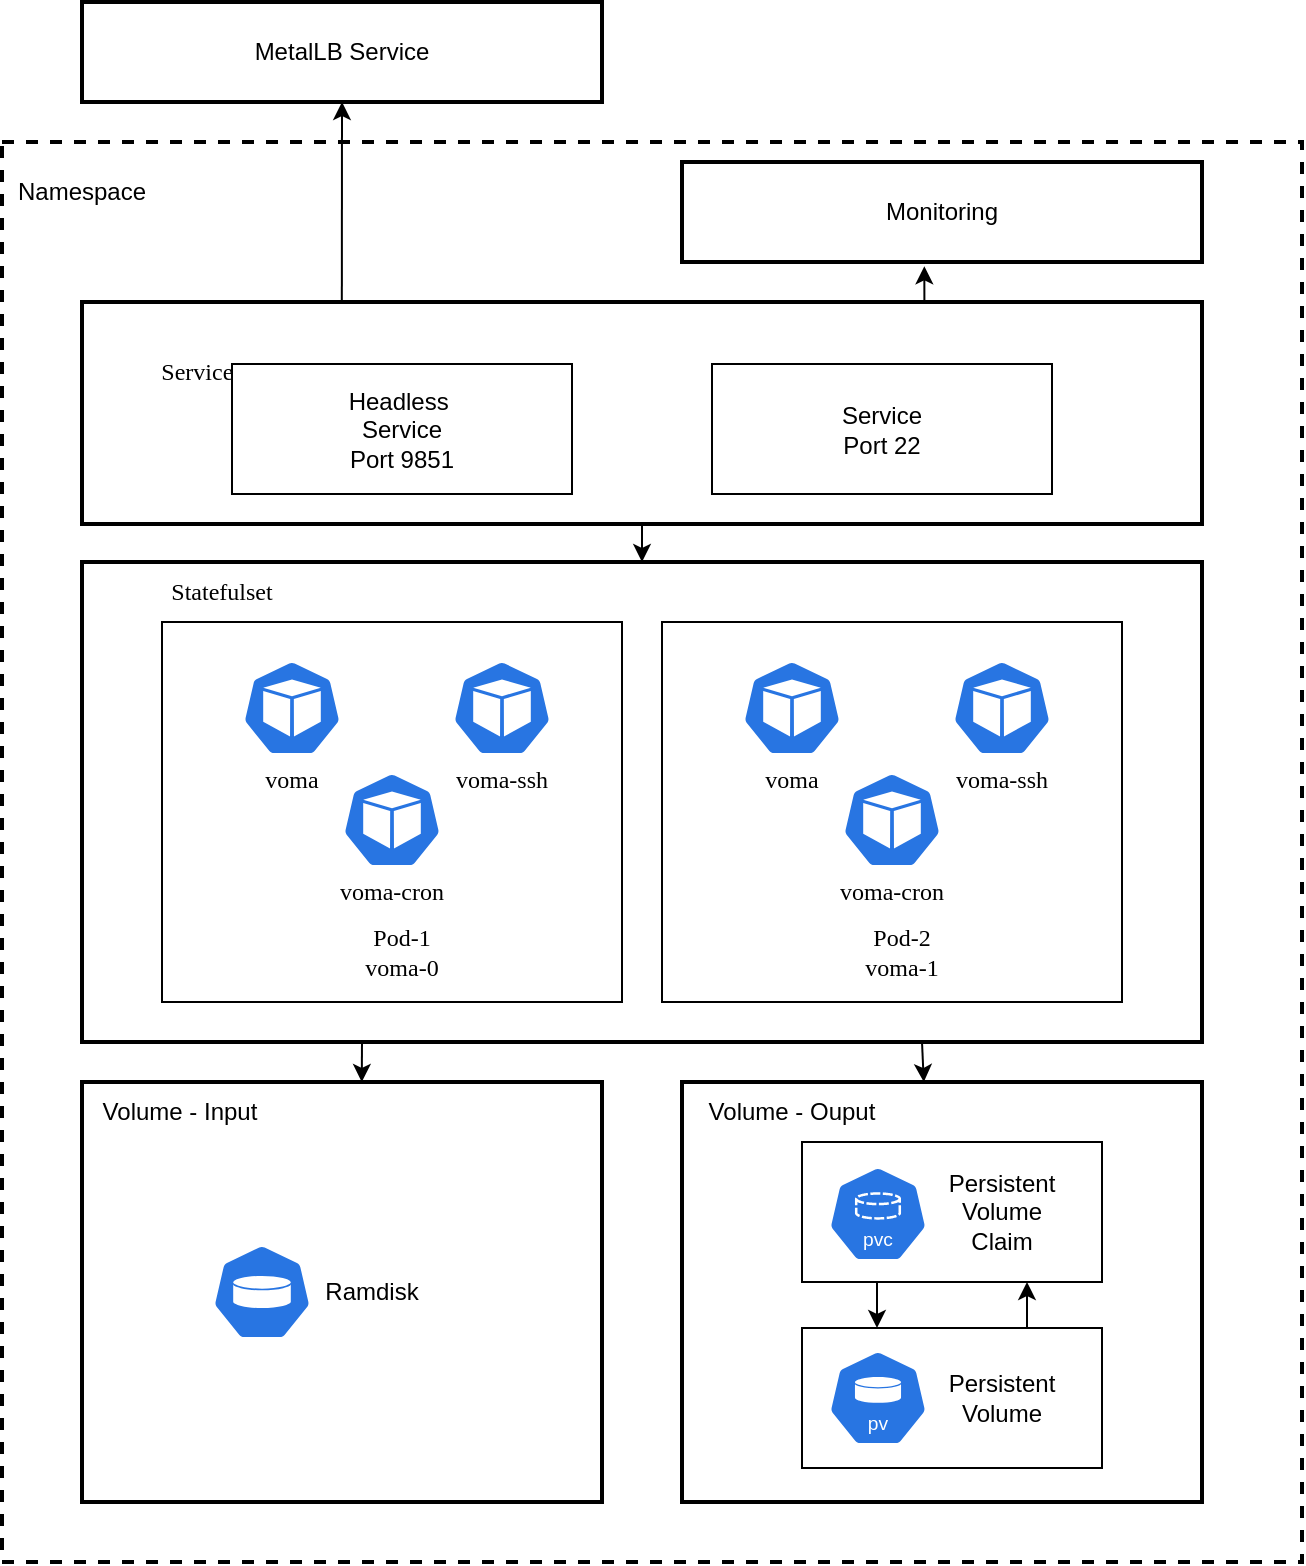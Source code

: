 <mxfile version="24.0.7" type="github">
  <diagram name="Page-1" id="FH0Uz6bZCP4xtk6wszht">
    <mxGraphModel dx="1155" dy="661" grid="1" gridSize="10" guides="1" tooltips="1" connect="1" arrows="1" fold="1" page="1" pageScale="1" pageWidth="1700" pageHeight="1100" math="0" shadow="0">
      <root>
        <mxCell id="0" />
        <mxCell id="1" parent="0" />
        <mxCell id="eBvsmVMEIiwgclC12GJF-101" value="" style="rounded=0;whiteSpace=wrap;html=1;dashed=1;strokeWidth=2;fillColor=none;" vertex="1" parent="1">
          <mxGeometry x="40" y="310" width="650" height="710" as="geometry" />
        </mxCell>
        <mxCell id="eBvsmVMEIiwgclC12GJF-81" value="" style="rounded=0;whiteSpace=wrap;html=1;fillColor=none;strokeWidth=2;" vertex="1" parent="1">
          <mxGeometry x="80" y="780" width="260" height="210" as="geometry" />
        </mxCell>
        <mxCell id="eBvsmVMEIiwgclC12GJF-55" value="" style="rounded=0;whiteSpace=wrap;html=1;fillColor=none;strokeWidth=2;" vertex="1" parent="1">
          <mxGeometry x="80" y="520" width="560" height="240" as="geometry" />
        </mxCell>
        <mxCell id="eBvsmVMEIiwgclC12GJF-77" style="edgeStyle=orthogonalEdgeStyle;rounded=0;orthogonalLoop=1;jettySize=auto;html=1;exitX=0.5;exitY=1;exitDx=0;exitDy=0;entryX=0.5;entryY=0;entryDx=0;entryDy=0;" edge="1" parent="1" source="eBvsmVMEIiwgclC12GJF-75" target="eBvsmVMEIiwgclC12GJF-55">
          <mxGeometry relative="1" as="geometry" />
        </mxCell>
        <mxCell id="eBvsmVMEIiwgclC12GJF-92" style="edgeStyle=orthogonalEdgeStyle;rounded=0;orthogonalLoop=1;jettySize=auto;html=1;exitX=0.75;exitY=0;exitDx=0;exitDy=0;entryX=0.75;entryY=1;entryDx=0;entryDy=0;" edge="1" parent="1" source="eBvsmVMEIiwgclC12GJF-67" target="eBvsmVMEIiwgclC12GJF-66">
          <mxGeometry relative="1" as="geometry" />
        </mxCell>
        <mxCell id="eBvsmVMEIiwgclC12GJF-67" value="" style="rounded=0;whiteSpace=wrap;html=1;fillColor=none;" vertex="1" parent="1">
          <mxGeometry x="440" y="903" width="150" height="70" as="geometry" />
        </mxCell>
        <mxCell id="eBvsmVMEIiwgclC12GJF-85" style="edgeStyle=orthogonalEdgeStyle;rounded=0;orthogonalLoop=1;jettySize=auto;html=1;exitX=0.25;exitY=1;exitDx=0;exitDy=0;entryX=0.25;entryY=0;entryDx=0;entryDy=0;" edge="1" parent="1" source="eBvsmVMEIiwgclC12GJF-66" target="eBvsmVMEIiwgclC12GJF-67">
          <mxGeometry relative="1" as="geometry" />
        </mxCell>
        <mxCell id="eBvsmVMEIiwgclC12GJF-66" value="" style="rounded=0;whiteSpace=wrap;html=1;fillColor=none;" vertex="1" parent="1">
          <mxGeometry x="440" y="810" width="150" height="70" as="geometry" />
        </mxCell>
        <mxCell id="eBvsmVMEIiwgclC12GJF-6" value="&lt;font style=&quot;&quot; face=&quot;Tahoma&quot;&gt;Services&lt;/font&gt;" style="text;html=1;align=center;verticalAlign=middle;whiteSpace=wrap;rounded=0;" vertex="1" parent="1">
          <mxGeometry x="110" y="410" width="60" height="30" as="geometry" />
        </mxCell>
        <mxCell id="eBvsmVMEIiwgclC12GJF-7" value="&lt;span style=&quot;background-color: initial;&quot;&gt;Service&lt;/span&gt;&lt;div&gt;Port 22&lt;/div&gt;" style="rounded=0;whiteSpace=wrap;html=1;" vertex="1" parent="1">
          <mxGeometry x="395" y="421" width="170" height="65" as="geometry" />
        </mxCell>
        <mxCell id="eBvsmVMEIiwgclC12GJF-16" value="Headless&amp;nbsp;&lt;div&gt;Service&lt;/div&gt;&lt;div&gt;Port 9851&lt;/div&gt;" style="rounded=0;whiteSpace=wrap;html=1;" vertex="1" parent="1">
          <mxGeometry x="155" y="421" width="170" height="65" as="geometry" />
        </mxCell>
        <mxCell id="eBvsmVMEIiwgclC12GJF-19" value="&lt;font style=&quot;&quot; face=&quot;Tahoma&quot;&gt;Statefulset&lt;/font&gt;" style="text;html=1;align=center;verticalAlign=middle;whiteSpace=wrap;rounded=0;" vertex="1" parent="1">
          <mxGeometry x="120" y="520" width="60" height="30" as="geometry" />
        </mxCell>
        <mxCell id="eBvsmVMEIiwgclC12GJF-29" value="" style="rounded=0;whiteSpace=wrap;html=1;fillColor=none;" vertex="1" parent="1">
          <mxGeometry x="120" y="550" width="230" height="190" as="geometry" />
        </mxCell>
        <mxCell id="eBvsmVMEIiwgclC12GJF-30" value="" style="aspect=fixed;sketch=0;html=1;dashed=0;whitespace=wrap;fillColor=#2875E2;strokeColor=#ffffff;points=[[0.005,0.63,0],[0.1,0.2,0],[0.9,0.2,0],[0.5,0,0],[0.995,0.63,0],[0.72,0.99,0],[0.5,1,0],[0.28,0.99,0]];shape=mxgraph.kubernetes.icon2;prIcon=pod" vertex="1" parent="1">
          <mxGeometry x="160" y="569" width="50" height="48" as="geometry" />
        </mxCell>
        <mxCell id="eBvsmVMEIiwgclC12GJF-32" value="&lt;font face=&quot;Tahoma&quot;&gt;voma&lt;/font&gt;" style="text;html=1;align=center;verticalAlign=middle;whiteSpace=wrap;rounded=0;" vertex="1" parent="1">
          <mxGeometry x="155" y="614" width="60" height="30" as="geometry" />
        </mxCell>
        <mxCell id="eBvsmVMEIiwgclC12GJF-34" value="" style="aspect=fixed;sketch=0;html=1;dashed=0;whitespace=wrap;fillColor=#2875E2;strokeColor=#ffffff;points=[[0.005,0.63,0],[0.1,0.2,0],[0.9,0.2,0],[0.5,0,0],[0.995,0.63,0],[0.72,0.99,0],[0.5,1,0],[0.28,0.99,0]];shape=mxgraph.kubernetes.icon2;prIcon=pod" vertex="1" parent="1">
          <mxGeometry x="265" y="569" width="50" height="48" as="geometry" />
        </mxCell>
        <mxCell id="eBvsmVMEIiwgclC12GJF-35" value="&lt;font face=&quot;Tahoma&quot;&gt;voma-ssh&lt;/font&gt;" style="text;html=1;align=center;verticalAlign=middle;whiteSpace=wrap;rounded=0;" vertex="1" parent="1">
          <mxGeometry x="260" y="614" width="60" height="30" as="geometry" />
        </mxCell>
        <mxCell id="eBvsmVMEIiwgclC12GJF-36" value="" style="aspect=fixed;sketch=0;html=1;dashed=0;whitespace=wrap;fillColor=#2875E2;strokeColor=#ffffff;points=[[0.005,0.63,0],[0.1,0.2,0],[0.9,0.2,0],[0.5,0,0],[0.995,0.63,0],[0.72,0.99,0],[0.5,1,0],[0.28,0.99,0]];shape=mxgraph.kubernetes.icon2;prIcon=pod" vertex="1" parent="1">
          <mxGeometry x="210" y="625" width="50" height="48" as="geometry" />
        </mxCell>
        <mxCell id="eBvsmVMEIiwgclC12GJF-37" value="&lt;font face=&quot;Tahoma&quot;&gt;voma-cron&lt;/font&gt;" style="text;html=1;align=center;verticalAlign=middle;whiteSpace=wrap;rounded=0;" vertex="1" parent="1">
          <mxGeometry x="205" y="670" width="60" height="30" as="geometry" />
        </mxCell>
        <mxCell id="eBvsmVMEIiwgclC12GJF-38" value="&lt;font style=&quot;&quot; face=&quot;Tahoma&quot;&gt;Pod-1 voma-0&lt;/font&gt;" style="text;html=1;align=center;verticalAlign=middle;whiteSpace=wrap;rounded=0;" vertex="1" parent="1">
          <mxGeometry x="210" y="700" width="60" height="30" as="geometry" />
        </mxCell>
        <mxCell id="eBvsmVMEIiwgclC12GJF-47" value="" style="rounded=0;whiteSpace=wrap;html=1;fillColor=none;" vertex="1" parent="1">
          <mxGeometry x="370" y="550" width="230" height="190" as="geometry" />
        </mxCell>
        <mxCell id="eBvsmVMEIiwgclC12GJF-48" value="" style="aspect=fixed;sketch=0;html=1;dashed=0;whitespace=wrap;fillColor=#2875E2;strokeColor=#ffffff;points=[[0.005,0.63,0],[0.1,0.2,0],[0.9,0.2,0],[0.5,0,0],[0.995,0.63,0],[0.72,0.99,0],[0.5,1,0],[0.28,0.99,0]];shape=mxgraph.kubernetes.icon2;prIcon=pod" vertex="1" parent="1">
          <mxGeometry x="410" y="569" width="50" height="48" as="geometry" />
        </mxCell>
        <mxCell id="eBvsmVMEIiwgclC12GJF-49" value="&lt;font face=&quot;Tahoma&quot;&gt;voma&lt;/font&gt;" style="text;html=1;align=center;verticalAlign=middle;whiteSpace=wrap;rounded=0;" vertex="1" parent="1">
          <mxGeometry x="405" y="614" width="60" height="30" as="geometry" />
        </mxCell>
        <mxCell id="eBvsmVMEIiwgclC12GJF-50" value="" style="aspect=fixed;sketch=0;html=1;dashed=0;whitespace=wrap;fillColor=#2875E2;strokeColor=#ffffff;points=[[0.005,0.63,0],[0.1,0.2,0],[0.9,0.2,0],[0.5,0,0],[0.995,0.63,0],[0.72,0.99,0],[0.5,1,0],[0.28,0.99,0]];shape=mxgraph.kubernetes.icon2;prIcon=pod" vertex="1" parent="1">
          <mxGeometry x="515" y="569" width="50" height="48" as="geometry" />
        </mxCell>
        <mxCell id="eBvsmVMEIiwgclC12GJF-51" value="&lt;font face=&quot;Tahoma&quot;&gt;voma-ssh&lt;/font&gt;" style="text;html=1;align=center;verticalAlign=middle;whiteSpace=wrap;rounded=0;" vertex="1" parent="1">
          <mxGeometry x="510" y="614" width="60" height="30" as="geometry" />
        </mxCell>
        <mxCell id="eBvsmVMEIiwgclC12GJF-52" value="" style="aspect=fixed;sketch=0;html=1;dashed=0;whitespace=wrap;fillColor=#2875E2;strokeColor=#ffffff;points=[[0.005,0.63,0],[0.1,0.2,0],[0.9,0.2,0],[0.5,0,0],[0.995,0.63,0],[0.72,0.99,0],[0.5,1,0],[0.28,0.99,0]];shape=mxgraph.kubernetes.icon2;prIcon=pod" vertex="1" parent="1">
          <mxGeometry x="460" y="625" width="50" height="48" as="geometry" />
        </mxCell>
        <mxCell id="eBvsmVMEIiwgclC12GJF-53" value="&lt;font face=&quot;Tahoma&quot;&gt;voma-cron&lt;/font&gt;" style="text;html=1;align=center;verticalAlign=middle;whiteSpace=wrap;rounded=0;" vertex="1" parent="1">
          <mxGeometry x="455" y="670" width="60" height="30" as="geometry" />
        </mxCell>
        <mxCell id="eBvsmVMEIiwgclC12GJF-54" value="&lt;font style=&quot;&quot; face=&quot;Tahoma&quot;&gt;Pod-2 voma-1&lt;/font&gt;" style="text;html=1;align=center;verticalAlign=middle;whiteSpace=wrap;rounded=0;" vertex="1" parent="1">
          <mxGeometry x="460" y="700" width="60" height="30" as="geometry" />
        </mxCell>
        <mxCell id="eBvsmVMEIiwgclC12GJF-58" value="" style="aspect=fixed;sketch=0;html=1;dashed=0;whitespace=wrap;fillColor=#2875E2;strokeColor=#ffffff;points=[[0.005,0.63,0],[0.1,0.2,0],[0.9,0.2,0],[0.5,0,0],[0.995,0.63,0],[0.72,0.99,0],[0.5,1,0],[0.28,0.99,0]];shape=mxgraph.kubernetes.icon2;kubernetesLabel=1;prIcon=pvc" vertex="1" parent="1">
          <mxGeometry x="453" y="822" width="50" height="48" as="geometry" />
        </mxCell>
        <mxCell id="eBvsmVMEIiwgclC12GJF-59" value="" style="aspect=fixed;sketch=0;html=1;dashed=0;whitespace=wrap;fillColor=#2875E2;strokeColor=#ffffff;points=[[0.005,0.63,0],[0.1,0.2,0],[0.9,0.2,0],[0.5,0,0],[0.995,0.63,0],[0.72,0.99,0],[0.5,1,0],[0.28,0.99,0]];shape=mxgraph.kubernetes.icon2;kubernetesLabel=1;prIcon=pv" vertex="1" parent="1">
          <mxGeometry x="453" y="914" width="50" height="48" as="geometry" />
        </mxCell>
        <mxCell id="eBvsmVMEIiwgclC12GJF-62" value="Persistent Volume Claim" style="text;html=1;align=center;verticalAlign=middle;whiteSpace=wrap;rounded=0;" vertex="1" parent="1">
          <mxGeometry x="510" y="830" width="60" height="30" as="geometry" />
        </mxCell>
        <mxCell id="eBvsmVMEIiwgclC12GJF-65" value="Persistent Volume" style="text;html=1;align=center;verticalAlign=middle;whiteSpace=wrap;rounded=0;" vertex="1" parent="1">
          <mxGeometry x="510" y="923" width="60" height="30" as="geometry" />
        </mxCell>
        <mxCell id="eBvsmVMEIiwgclC12GJF-80" value="" style="aspect=fixed;sketch=0;html=1;dashed=0;whitespace=wrap;fillColor=#2875E2;strokeColor=#ffffff;points=[[0.005,0.63,0],[0.1,0.2,0],[0.9,0.2,0],[0.5,0,0],[0.995,0.63,0],[0.72,0.99,0],[0.5,1,0],[0.28,0.99,0]];shape=mxgraph.kubernetes.icon2;prIcon=vol" vertex="1" parent="1">
          <mxGeometry x="145" y="861" width="50" height="48" as="geometry" />
        </mxCell>
        <mxCell id="eBvsmVMEIiwgclC12GJF-82" value="Volume - Input" style="text;html=1;align=center;verticalAlign=middle;whiteSpace=wrap;rounded=0;" vertex="1" parent="1">
          <mxGeometry x="69" y="780" width="120" height="30" as="geometry" />
        </mxCell>
        <mxCell id="eBvsmVMEIiwgclC12GJF-83" value="Ramdisk" style="text;html=1;align=center;verticalAlign=middle;whiteSpace=wrap;rounded=0;" vertex="1" parent="1">
          <mxGeometry x="195" y="870" width="60" height="30" as="geometry" />
        </mxCell>
        <mxCell id="eBvsmVMEIiwgclC12GJF-91" value="Volume - Ouput" style="text;html=1;align=center;verticalAlign=middle;whiteSpace=wrap;rounded=0;" vertex="1" parent="1">
          <mxGeometry x="390" y="780" width="90" height="30" as="geometry" />
        </mxCell>
        <mxCell id="eBvsmVMEIiwgclC12GJF-93" value="" style="rounded=0;whiteSpace=wrap;html=1;fillColor=none;strokeWidth=2;" vertex="1" parent="1">
          <mxGeometry x="380" y="780" width="260" height="210" as="geometry" />
        </mxCell>
        <mxCell id="eBvsmVMEIiwgclC12GJF-94" style="edgeStyle=orthogonalEdgeStyle;rounded=0;orthogonalLoop=1;jettySize=auto;html=1;exitX=0.25;exitY=1;exitDx=0;exitDy=0;entryX=0.538;entryY=0;entryDx=0;entryDy=0;entryPerimeter=0;" edge="1" parent="1" source="eBvsmVMEIiwgclC12GJF-55" target="eBvsmVMEIiwgclC12GJF-81">
          <mxGeometry relative="1" as="geometry" />
        </mxCell>
        <mxCell id="eBvsmVMEIiwgclC12GJF-95" style="edgeStyle=orthogonalEdgeStyle;rounded=0;orthogonalLoop=1;jettySize=auto;html=1;exitX=0.75;exitY=1;exitDx=0;exitDy=0;entryX=0.465;entryY=0;entryDx=0;entryDy=0;entryPerimeter=0;" edge="1" parent="1" source="eBvsmVMEIiwgclC12GJF-55" target="eBvsmVMEIiwgclC12GJF-93">
          <mxGeometry relative="1" as="geometry" />
        </mxCell>
        <mxCell id="eBvsmVMEIiwgclC12GJF-96" value="MetalLB Service" style="rounded=0;whiteSpace=wrap;html=1;strokeWidth=2;" vertex="1" parent="1">
          <mxGeometry x="80" y="240" width="260" height="50" as="geometry" />
        </mxCell>
        <mxCell id="eBvsmVMEIiwgclC12GJF-97" value="Monitoring" style="rounded=0;whiteSpace=wrap;html=1;fillColor=none;strokeWidth=2;" vertex="1" parent="1">
          <mxGeometry x="380" y="320" width="260" height="50" as="geometry" />
        </mxCell>
        <mxCell id="eBvsmVMEIiwgclC12GJF-103" value="Namespace" style="text;html=1;align=center;verticalAlign=middle;whiteSpace=wrap;rounded=0;" vertex="1" parent="1">
          <mxGeometry x="50" y="320" width="60" height="30" as="geometry" />
        </mxCell>
        <mxCell id="eBvsmVMEIiwgclC12GJF-75" value="" style="rounded=0;whiteSpace=wrap;html=1;fillColor=none;strokeWidth=2;" vertex="1" parent="1">
          <mxGeometry x="80" y="390" width="560" height="111" as="geometry" />
        </mxCell>
        <mxCell id="eBvsmVMEIiwgclC12GJF-113" value="" style="endArrow=classic;html=1;rounded=0;exitX=0.232;exitY=0;exitDx=0;exitDy=0;entryX=0.5;entryY=1;entryDx=0;entryDy=0;exitPerimeter=0;" edge="1" parent="1" source="eBvsmVMEIiwgclC12GJF-75" target="eBvsmVMEIiwgclC12GJF-96">
          <mxGeometry width="50" height="50" relative="1" as="geometry">
            <mxPoint x="390" y="420" as="sourcePoint" />
            <mxPoint x="440" y="370" as="targetPoint" />
          </mxGeometry>
        </mxCell>
        <mxCell id="eBvsmVMEIiwgclC12GJF-114" style="edgeStyle=orthogonalEdgeStyle;rounded=0;orthogonalLoop=1;jettySize=auto;html=1;exitX=0.75;exitY=0;exitDx=0;exitDy=0;entryX=0.466;entryY=1.043;entryDx=0;entryDy=0;entryPerimeter=0;" edge="1" parent="1" source="eBvsmVMEIiwgclC12GJF-75" target="eBvsmVMEIiwgclC12GJF-97">
          <mxGeometry relative="1" as="geometry" />
        </mxCell>
      </root>
    </mxGraphModel>
  </diagram>
</mxfile>
